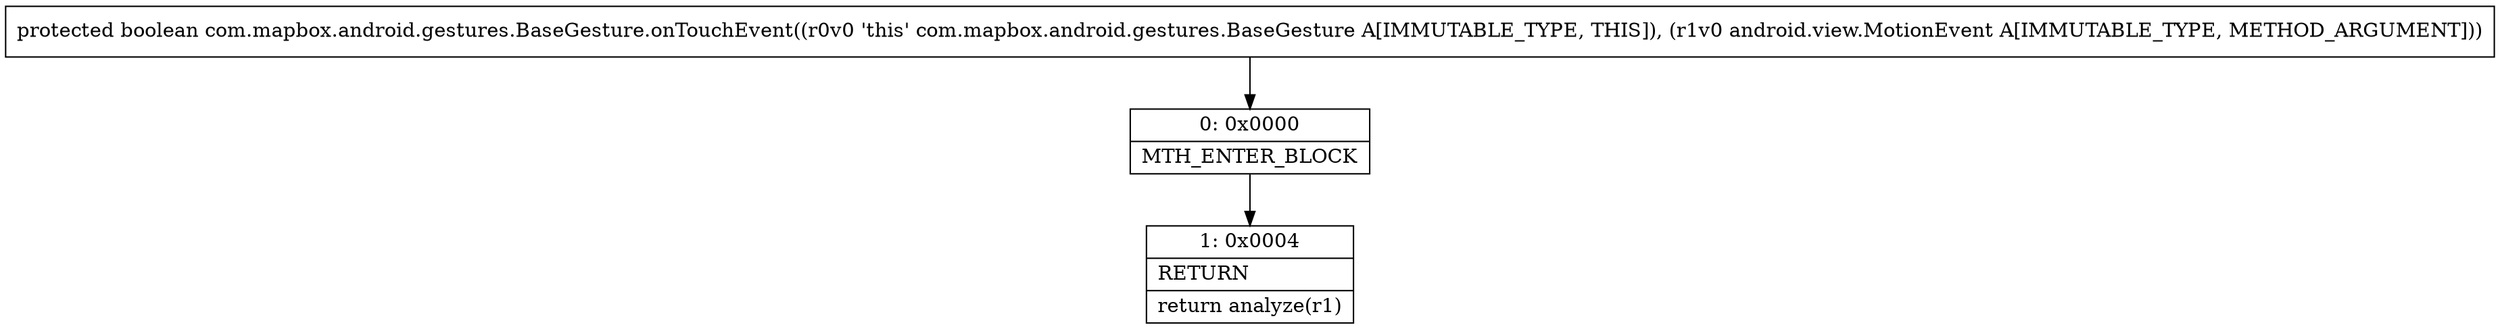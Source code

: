 digraph "CFG forcom.mapbox.android.gestures.BaseGesture.onTouchEvent(Landroid\/view\/MotionEvent;)Z" {
Node_0 [shape=record,label="{0\:\ 0x0000|MTH_ENTER_BLOCK\l}"];
Node_1 [shape=record,label="{1\:\ 0x0004|RETURN\l|return analyze(r1)\l}"];
MethodNode[shape=record,label="{protected boolean com.mapbox.android.gestures.BaseGesture.onTouchEvent((r0v0 'this' com.mapbox.android.gestures.BaseGesture A[IMMUTABLE_TYPE, THIS]), (r1v0 android.view.MotionEvent A[IMMUTABLE_TYPE, METHOD_ARGUMENT])) }"];
MethodNode -> Node_0;
Node_0 -> Node_1;
}

